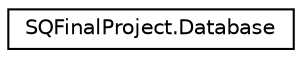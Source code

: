 digraph "Graphical Class Hierarchy"
{
 // LATEX_PDF_SIZE
  edge [fontname="Helvetica",fontsize="10",labelfontname="Helvetica",labelfontsize="10"];
  node [fontname="Helvetica",fontsize="10",shape=record];
  rankdir="LR";
  Node0 [label="SQFinalProject.Database",height=0.2,width=0.4,color="black", fillcolor="white", style="filled",URL="$class_s_q_final_project_1_1_database.html",tooltip=" "];
}
